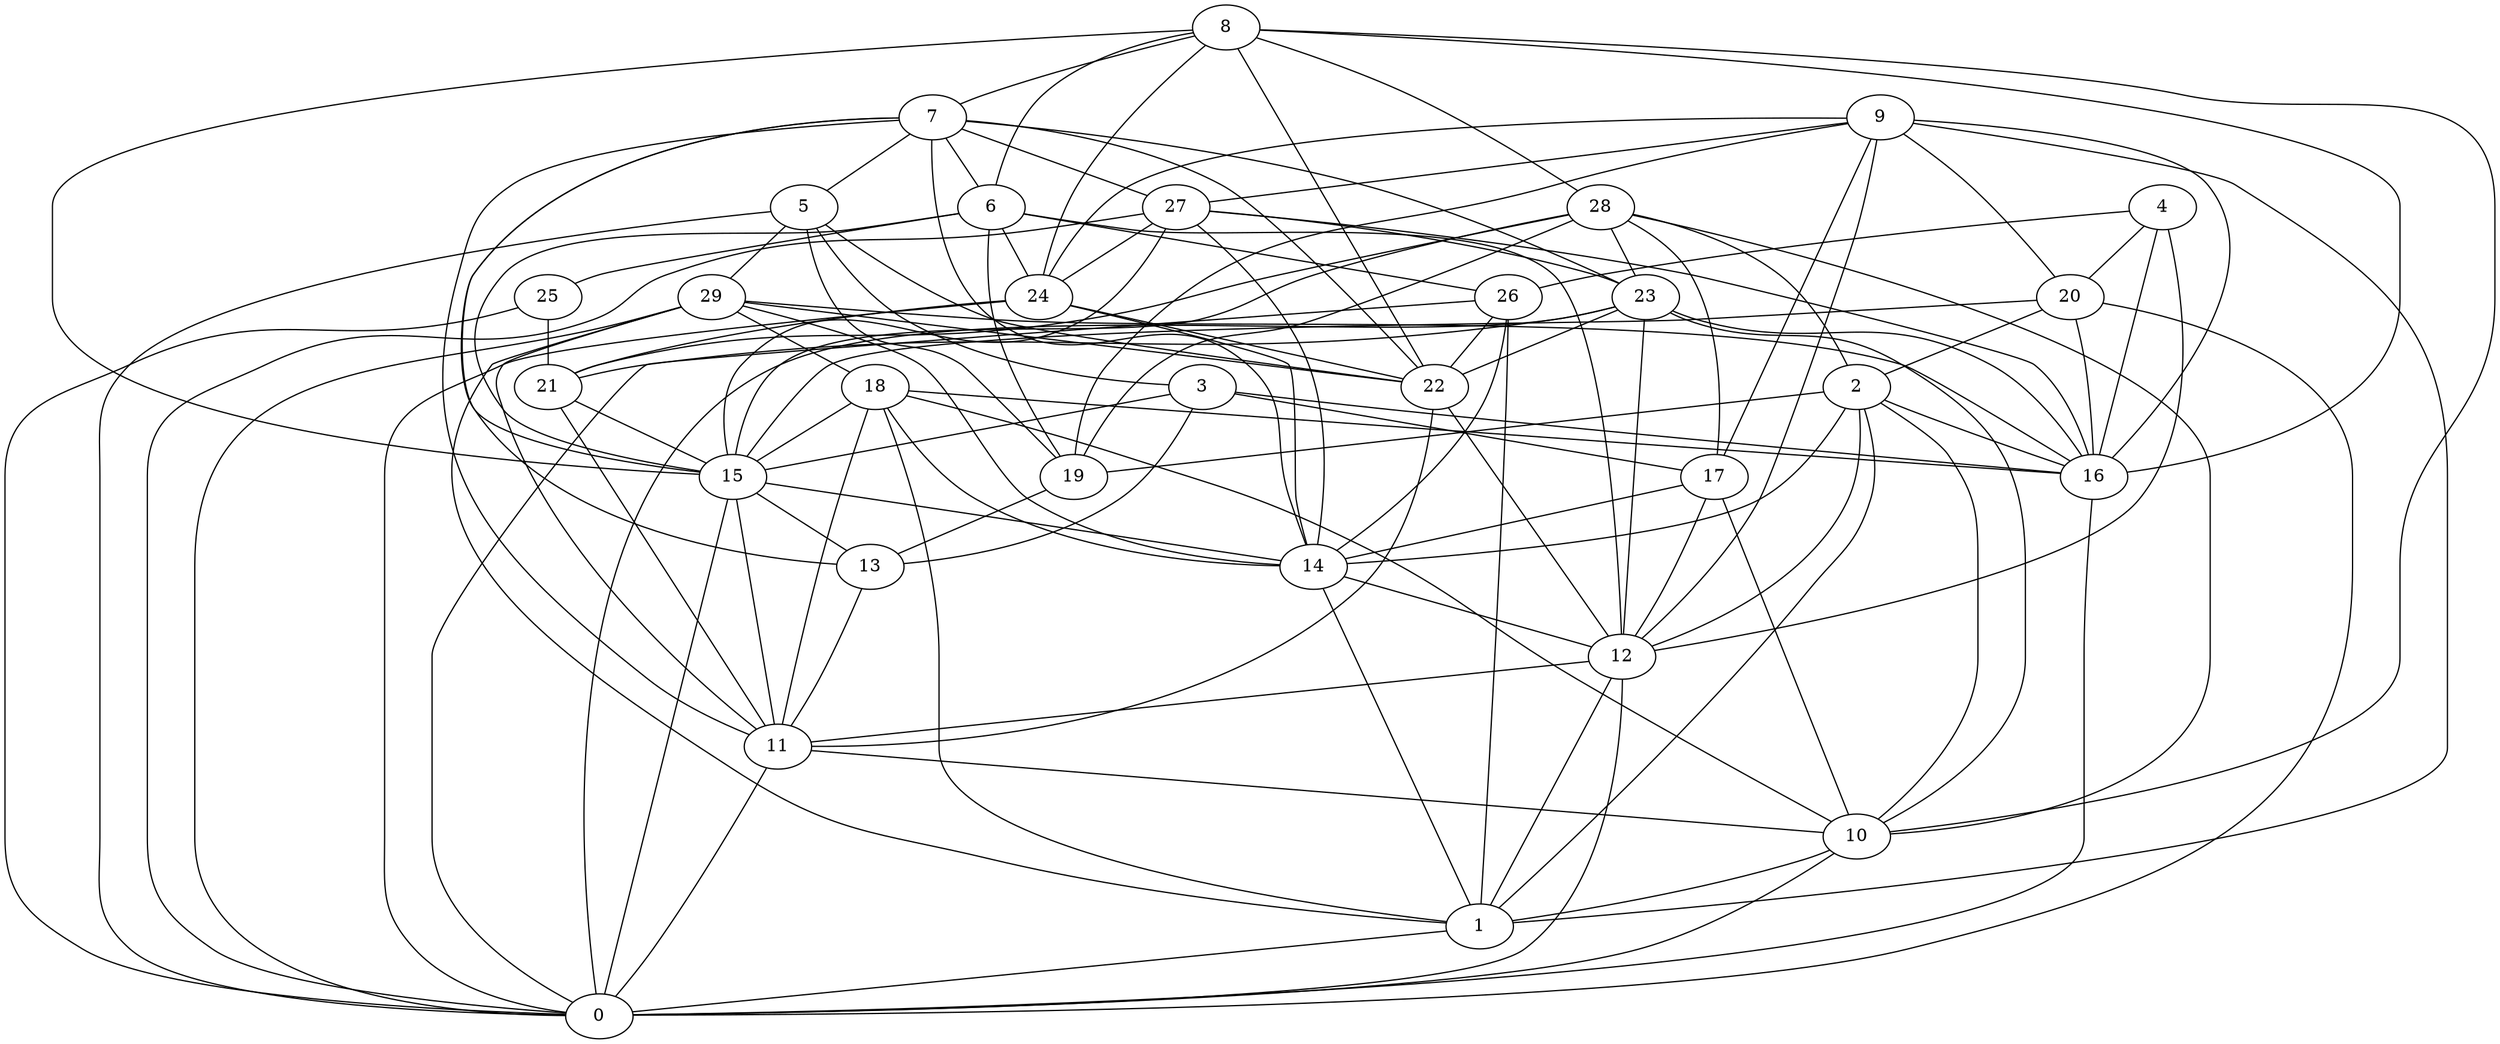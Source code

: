 digraph GG_graph {

subgraph G_graph {
edge [color = black]
"4" -> "12" [dir = none]
"4" -> "26" [dir = none]
"4" -> "16" [dir = none]
"4" -> "20" [dir = none]
"28" -> "19" [dir = none]
"28" -> "10" [dir = none]
"28" -> "21" [dir = none]
"26" -> "22" [dir = none]
"15" -> "14" [dir = none]
"29" -> "22" [dir = none]
"29" -> "0" [dir = none]
"29" -> "11" [dir = none]
"29" -> "14" [dir = none]
"29" -> "18" [dir = none]
"13" -> "11" [dir = none]
"17" -> "14" [dir = none]
"17" -> "12" [dir = none]
"22" -> "12" [dir = none]
"9" -> "1" [dir = none]
"9" -> "20" [dir = none]
"9" -> "27" [dir = none]
"9" -> "19" [dir = none]
"18" -> "14" [dir = none]
"18" -> "15" [dir = none]
"18" -> "10" [dir = none]
"18" -> "1" [dir = none]
"27" -> "16" [dir = none]
"27" -> "23" [dir = none]
"27" -> "14" [dir = none]
"7" -> "6" [dir = none]
"7" -> "23" [dir = none]
"7" -> "5" [dir = none]
"7" -> "27" [dir = none]
"12" -> "0" [dir = none]
"12" -> "11" [dir = none]
"5" -> "19" [dir = none]
"5" -> "29" [dir = none]
"5" -> "0" [dir = none]
"5" -> "3" [dir = none]
"6" -> "25" [dir = none]
"6" -> "15" [dir = none]
"3" -> "15" [dir = none]
"3" -> "13" [dir = none]
"3" -> "16" [dir = none]
"16" -> "0" [dir = none]
"20" -> "2" [dir = none]
"20" -> "15" [dir = none]
"20" -> "16" [dir = none]
"23" -> "10" [dir = none]
"23" -> "0" [dir = none]
"23" -> "21" [dir = none]
"21" -> "15" [dir = none]
"8" -> "10" [dir = none]
"8" -> "7" [dir = none]
"2" -> "10" [dir = none]
"25" -> "0" [dir = none]
"24" -> "14" [dir = none]
"24" -> "0" [dir = none]
"27" -> "15" [dir = none]
"6" -> "26" [dir = none]
"29" -> "16" [dir = none]
"10" -> "0" [dir = none]
"28" -> "23" [dir = none]
"2" -> "1" [dir = none]
"21" -> "11" [dir = none]
"7" -> "13" [dir = none]
"26" -> "0" [dir = none]
"14" -> "1" [dir = none]
"8" -> "6" [dir = none]
"17" -> "10" [dir = none]
"14" -> "12" [dir = none]
"6" -> "19" [dir = none]
"23" -> "12" [dir = none]
"8" -> "15" [dir = none]
"9" -> "12" [dir = none]
"7" -> "15" [dir = none]
"27" -> "0" [dir = none]
"3" -> "17" [dir = none]
"10" -> "1" [dir = none]
"22" -> "11" [dir = none]
"18" -> "11" [dir = none]
"8" -> "22" [dir = none]
"6" -> "12" [dir = none]
"28" -> "2" [dir = none]
"11" -> "10" [dir = none]
"2" -> "14" [dir = none]
"26" -> "1" [dir = none]
"29" -> "1" [dir = none]
"9" -> "24" [dir = none]
"8" -> "28" [dir = none]
"28" -> "17" [dir = none]
"15" -> "0" [dir = none]
"7" -> "14" [dir = none]
"8" -> "16" [dir = none]
"23" -> "22" [dir = none]
"2" -> "12" [dir = none]
"24" -> "22" [dir = none]
"20" -> "0" [dir = none]
"23" -> "16" [dir = none]
"7" -> "22" [dir = none]
"2" -> "19" [dir = none]
"9" -> "16" [dir = none]
"15" -> "11" [dir = none]
"25" -> "21" [dir = none]
"8" -> "24" [dir = none]
"28" -> "15" [dir = none]
"5" -> "22" [dir = none]
"2" -> "16" [dir = none]
"7" -> "11" [dir = none]
"19" -> "13" [dir = none]
"12" -> "1" [dir = none]
"18" -> "16" [dir = none]
"6" -> "24" [dir = none]
"11" -> "0" [dir = none]
"24" -> "21" [dir = none]
"26" -> "14" [dir = none]
"27" -> "24" [dir = none]
"15" -> "13" [dir = none]
"9" -> "17" [dir = none]
"1" -> "0" [dir = none]
}

}
